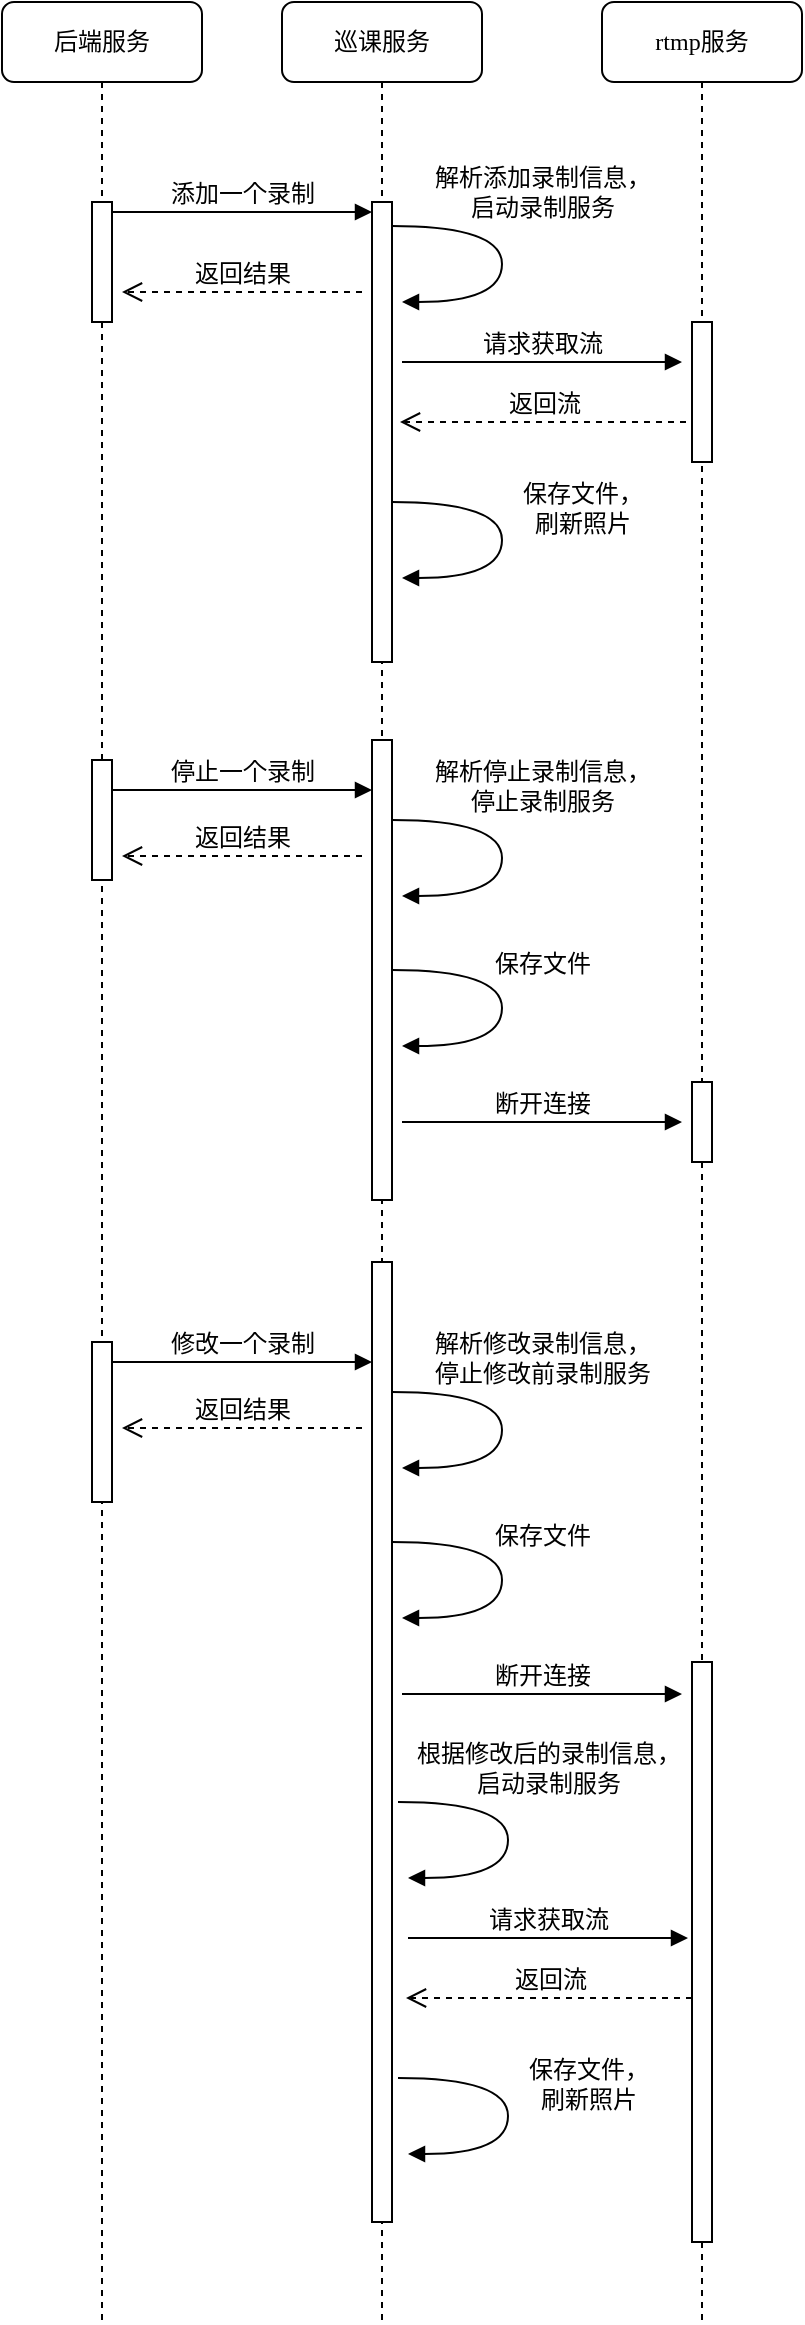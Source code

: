 <mxfile version="10.7.0" type="github"><diagram name="Page-1" id="13e1069c-82ec-6db2-03f1-153e76fe0fe0"><mxGraphModel dx="1634" dy="771" grid="1" gridSize="10" guides="1" tooltips="1" connect="1" arrows="1" fold="1" page="1" pageScale="1" pageWidth="1100" pageHeight="850" background="#ffffff" math="0" shadow="0"><root><mxCell id="0"/><mxCell id="1" parent="0"/><mxCell id="7baba1c4bc27f4b0-2" value="巡课服务" style="shape=umlLifeline;perimeter=lifelinePerimeter;whiteSpace=wrap;html=1;container=1;collapsible=0;recursiveResize=0;outlineConnect=0;rounded=1;shadow=0;comic=0;labelBackgroundColor=none;strokeColor=#000000;strokeWidth=1;fillColor=#FFFFFF;fontFamily=Verdana;fontSize=12;fontColor=#000000;align=center;" parent="1" vertex="1"><mxGeometry x="240" y="80" width="100" height="1160" as="geometry"/></mxCell><mxCell id="7baba1c4bc27f4b0-10" value="" style="html=1;points=[];perimeter=orthogonalPerimeter;rounded=0;shadow=0;comic=0;labelBackgroundColor=none;strokeColor=#000000;strokeWidth=1;fillColor=#FFFFFF;fontFamily=Verdana;fontSize=12;fontColor=#000000;align=center;" parent="7baba1c4bc27f4b0-2" vertex="1"><mxGeometry x="45" y="100" width="10" height="230" as="geometry"/></mxCell><mxCell id="APmuG6kXJHyPIFS81i-d-10" value="" style="html=1;points=[];perimeter=orthogonalPerimeter;rounded=0;shadow=0;comic=0;labelBackgroundColor=none;strokeColor=#000000;strokeWidth=1;fillColor=#FFFFFF;fontFamily=Verdana;fontSize=12;fontColor=#000000;align=center;" vertex="1" parent="7baba1c4bc27f4b0-2"><mxGeometry x="45" y="369" width="10" height="230" as="geometry"/></mxCell><mxCell id="APmuG6kXJHyPIFS81i-d-46" value="" style="html=1;points=[];perimeter=orthogonalPerimeter;" vertex="1" parent="7baba1c4bc27f4b0-2"><mxGeometry x="45" y="630" width="10" height="480" as="geometry"/></mxCell><mxCell id="7baba1c4bc27f4b0-3" value="rtmp服务" style="shape=umlLifeline;perimeter=lifelinePerimeter;whiteSpace=wrap;html=1;container=1;collapsible=0;recursiveResize=0;outlineConnect=0;rounded=1;shadow=0;comic=0;labelBackgroundColor=none;strokeColor=#000000;strokeWidth=1;fillColor=#FFFFFF;fontFamily=Verdana;fontSize=12;fontColor=#000000;align=center;" parent="1" vertex="1"><mxGeometry x="400" y="80" width="100" height="1160" as="geometry"/></mxCell><mxCell id="7baba1c4bc27f4b0-13" value="" style="html=1;points=[];perimeter=orthogonalPerimeter;rounded=0;shadow=0;comic=0;labelBackgroundColor=none;strokeColor=#000000;strokeWidth=1;fillColor=#FFFFFF;fontFamily=Verdana;fontSize=12;fontColor=#000000;align=center;" parent="7baba1c4bc27f4b0-3" vertex="1"><mxGeometry x="45" y="160" width="10" height="70" as="geometry"/></mxCell><mxCell id="APmuG6kXJHyPIFS81i-d-11" value="" style="html=1;points=[];perimeter=orthogonalPerimeter;rounded=0;shadow=0;comic=0;labelBackgroundColor=none;strokeColor=#000000;strokeWidth=1;fillColor=#FFFFFF;fontFamily=Verdana;fontSize=12;fontColor=#000000;align=center;" vertex="1" parent="7baba1c4bc27f4b0-3"><mxGeometry x="45" y="540" width="10" height="40" as="geometry"/></mxCell><mxCell id="APmuG6kXJHyPIFS81i-d-45" value="" style="html=1;points=[];perimeter=orthogonalPerimeter;rounded=0;shadow=0;comic=0;labelBackgroundColor=none;strokeColor=#000000;strokeWidth=1;fillColor=#FFFFFF;fontFamily=Verdana;fontSize=12;fontColor=#000000;align=center;" vertex="1" parent="7baba1c4bc27f4b0-3"><mxGeometry x="45" y="830" width="10" height="290" as="geometry"/></mxCell><mxCell id="7baba1c4bc27f4b0-8" value="后端服务" style="shape=umlLifeline;perimeter=lifelinePerimeter;whiteSpace=wrap;html=1;container=1;collapsible=0;recursiveResize=0;outlineConnect=0;rounded=1;shadow=0;comic=0;labelBackgroundColor=none;strokeColor=#000000;strokeWidth=1;fillColor=#FFFFFF;fontFamily=Verdana;fontSize=12;fontColor=#000000;align=center;" parent="1" vertex="1"><mxGeometry x="100" y="80" width="100" height="1160" as="geometry"/></mxCell><mxCell id="7baba1c4bc27f4b0-9" value="" style="html=1;points=[];perimeter=orthogonalPerimeter;rounded=0;shadow=0;comic=0;labelBackgroundColor=none;strokeColor=#000000;strokeWidth=1;fillColor=#FFFFFF;fontFamily=Verdana;fontSize=12;fontColor=#000000;align=center;" parent="7baba1c4bc27f4b0-8" vertex="1"><mxGeometry x="45" y="100" width="10" height="60" as="geometry"/></mxCell><mxCell id="APmuG6kXJHyPIFS81i-d-6" value="" style="html=1;points=[];perimeter=orthogonalPerimeter;rounded=0;shadow=0;comic=0;labelBackgroundColor=none;strokeColor=#000000;strokeWidth=1;fillColor=#FFFFFF;fontFamily=Verdana;fontSize=12;fontColor=#000000;align=center;" vertex="1" parent="7baba1c4bc27f4b0-8"><mxGeometry x="45" y="379" width="10" height="60" as="geometry"/></mxCell><mxCell id="APmuG6kXJHyPIFS81i-d-44" value="" style="html=1;points=[];perimeter=orthogonalPerimeter;" vertex="1" parent="7baba1c4bc27f4b0-8"><mxGeometry x="45" y="670" width="10" height="80" as="geometry"/></mxCell><mxCell id="7baba1c4bc27f4b0-11" value="添加一个录制" style="html=1;verticalAlign=bottom;endArrow=block;entryX=0;entryY=0;labelBackgroundColor=none;fontFamily=Verdana;fontSize=12;edgeStyle=elbowEdgeStyle;elbow=vertical;" parent="1" edge="1"><mxGeometry relative="1" as="geometry"><mxPoint x="155" y="185" as="sourcePoint"/><mxPoint x="285" y="185" as="targetPoint"/></mxGeometry></mxCell><mxCell id="APmuG6kXJHyPIFS81i-d-1" value="&lt;div&gt;解析添加录制信息，&lt;/div&gt;&lt;div&gt;启动录制服务&lt;br&gt;&lt;/div&gt;" style="html=1;verticalAlign=bottom;endArrow=block;labelBackgroundColor=none;fontFamily=Verdana;fontSize=12;elbow=vertical;edgeStyle=orthogonalEdgeStyle;curved=1;entryX=1;entryY=0.286;entryPerimeter=0;exitX=1.038;exitY=0.345;exitPerimeter=0;" edge="1" parent="1"><mxGeometry x="-0.231" y="20" relative="1" as="geometry"><mxPoint x="295" y="192" as="sourcePoint"/><mxPoint x="300" y="230" as="targetPoint"/><Array as="points"><mxPoint x="350" y="192"/><mxPoint x="350" y="230"/></Array><mxPoint as="offset"/></mxGeometry></mxCell><mxCell id="APmuG6kXJHyPIFS81i-d-2" value="请求获取流" style="html=1;verticalAlign=bottom;endArrow=block;labelBackgroundColor=none;fontFamily=Verdana;fontSize=12;" edge="1" parent="1"><mxGeometry relative="1" as="geometry"><mxPoint x="300" y="260" as="sourcePoint"/><mxPoint x="440" y="260" as="targetPoint"/></mxGeometry></mxCell><mxCell id="APmuG6kXJHyPIFS81i-d-3" value="返回流" style="html=1;verticalAlign=bottom;endArrow=open;dashed=1;endSize=8;labelBackgroundColor=none;fontFamily=Verdana;fontSize=12;" edge="1" parent="1"><mxGeometry relative="1" as="geometry"><mxPoint x="299" y="290" as="targetPoint"/><mxPoint x="442" y="290" as="sourcePoint"/></mxGeometry></mxCell><mxCell id="APmuG6kXJHyPIFS81i-d-4" value="&lt;div&gt;保存文件，&lt;/div&gt;&lt;div&gt;刷新照片&lt;/div&gt;" style="html=1;verticalAlign=bottom;endArrow=block;labelBackgroundColor=none;fontFamily=Verdana;fontSize=12;elbow=vertical;edgeStyle=orthogonalEdgeStyle;curved=1;entryX=1;entryY=0.286;entryPerimeter=0;exitX=1.038;exitY=0.345;exitPerimeter=0;" edge="1" parent="1"><mxGeometry x="0.301" y="-44" relative="1" as="geometry"><mxPoint x="295" y="330" as="sourcePoint"/><mxPoint x="300" y="368" as="targetPoint"/><Array as="points"><mxPoint x="350" y="330"/><mxPoint x="350" y="368"/></Array><mxPoint x="40" y="26" as="offset"/></mxGeometry></mxCell><mxCell id="APmuG6kXJHyPIFS81i-d-7" value="返回结果" style="html=1;verticalAlign=bottom;endArrow=open;dashed=1;endSize=8;labelBackgroundColor=none;fontFamily=Verdana;fontSize=12;" edge="1" parent="1"><mxGeometry relative="1" as="geometry"><mxPoint x="160" y="225" as="targetPoint"/><mxPoint x="280" y="225" as="sourcePoint"/></mxGeometry></mxCell><mxCell id="APmuG6kXJHyPIFS81i-d-8" value="停止一个录制" style="html=1;verticalAlign=bottom;endArrow=block;entryX=0;entryY=0;labelBackgroundColor=none;fontFamily=Verdana;fontSize=12;edgeStyle=elbowEdgeStyle;elbow=vertical;" edge="1" parent="1"><mxGeometry relative="1" as="geometry"><mxPoint x="155" y="474" as="sourcePoint"/><mxPoint x="285" y="474" as="targetPoint"/></mxGeometry></mxCell><mxCell id="APmuG6kXJHyPIFS81i-d-9" value="返回结果" style="html=1;verticalAlign=bottom;endArrow=open;dashed=1;endSize=8;labelBackgroundColor=none;fontFamily=Verdana;fontSize=12;" edge="1" parent="1"><mxGeometry relative="1" as="geometry"><mxPoint x="160" y="507" as="targetPoint"/><mxPoint x="280" y="507" as="sourcePoint"/></mxGeometry></mxCell><mxCell id="APmuG6kXJHyPIFS81i-d-12" value="&lt;div&gt;解析停止录制信息，&lt;/div&gt;&lt;div&gt;停止录制服务&lt;br&gt;&lt;/div&gt;" style="html=1;verticalAlign=bottom;endArrow=block;labelBackgroundColor=none;fontFamily=Verdana;fontSize=12;elbow=vertical;edgeStyle=orthogonalEdgeStyle;curved=1;entryX=1;entryY=0.286;entryPerimeter=0;exitX=1.038;exitY=0.345;exitPerimeter=0;" edge="1" parent="1"><mxGeometry x="-0.231" y="20" relative="1" as="geometry"><mxPoint x="295" y="489" as="sourcePoint"/><mxPoint x="300" y="527" as="targetPoint"/><Array as="points"><mxPoint x="350" y="489"/><mxPoint x="350" y="527"/></Array><mxPoint as="offset"/></mxGeometry></mxCell><mxCell id="APmuG6kXJHyPIFS81i-d-15" value="&lt;div&gt;保存文件&lt;/div&gt;" style="html=1;verticalAlign=bottom;endArrow=block;labelBackgroundColor=none;fontFamily=Verdana;fontSize=12;elbow=vertical;edgeStyle=orthogonalEdgeStyle;curved=1;entryX=1;entryY=0.286;entryPerimeter=0;exitX=1.038;exitY=0.345;exitPerimeter=0;" edge="1" parent="1"><mxGeometry x="-0.231" y="-21" relative="1" as="geometry"><mxPoint x="295" y="564" as="sourcePoint"/><mxPoint x="300" y="602" as="targetPoint"/><Array as="points"><mxPoint x="350" y="564"/><mxPoint x="350" y="602"/></Array><mxPoint x="41" y="6" as="offset"/></mxGeometry></mxCell><mxCell id="APmuG6kXJHyPIFS81i-d-16" value="断开连接" style="html=1;verticalAlign=bottom;endArrow=block;labelBackgroundColor=none;fontFamily=Verdana;fontSize=12;" edge="1" parent="1"><mxGeometry relative="1" as="geometry"><mxPoint x="300" y="640" as="sourcePoint"/><mxPoint x="440" y="640" as="targetPoint"/></mxGeometry></mxCell><mxCell id="APmuG6kXJHyPIFS81i-d-37" value="修改一个录制" style="html=1;verticalAlign=bottom;endArrow=block;entryX=0;entryY=0;labelBackgroundColor=none;fontFamily=Verdana;fontSize=12;edgeStyle=elbowEdgeStyle;elbow=vertical;" edge="1" parent="1"><mxGeometry relative="1" as="geometry"><mxPoint x="155" y="760" as="sourcePoint"/><mxPoint x="285" y="760" as="targetPoint"/></mxGeometry></mxCell><mxCell id="APmuG6kXJHyPIFS81i-d-38" value="返回结果" style="html=1;verticalAlign=bottom;endArrow=open;dashed=1;endSize=8;labelBackgroundColor=none;fontFamily=Verdana;fontSize=12;" edge="1" parent="1"><mxGeometry relative="1" as="geometry"><mxPoint x="160" y="793" as="targetPoint"/><mxPoint x="280" y="793" as="sourcePoint"/></mxGeometry></mxCell><mxCell id="APmuG6kXJHyPIFS81i-d-39" value="&lt;div&gt;解析修改录制信息，&lt;/div&gt;&lt;div&gt;停止修改前录制服务&lt;br&gt;&lt;/div&gt;" style="html=1;verticalAlign=bottom;endArrow=block;labelBackgroundColor=none;fontFamily=Verdana;fontSize=12;elbow=vertical;edgeStyle=orthogonalEdgeStyle;curved=1;entryX=1;entryY=0.286;entryPerimeter=0;exitX=1.038;exitY=0.345;exitPerimeter=0;" edge="1" parent="1"><mxGeometry x="-0.231" y="20" relative="1" as="geometry"><mxPoint x="295" y="775" as="sourcePoint"/><mxPoint x="300" y="813" as="targetPoint"/><Array as="points"><mxPoint x="350" y="775"/><mxPoint x="350" y="813"/></Array><mxPoint as="offset"/></mxGeometry></mxCell><mxCell id="APmuG6kXJHyPIFS81i-d-40" value="&lt;div&gt;保存文件&lt;/div&gt;" style="html=1;verticalAlign=bottom;endArrow=block;labelBackgroundColor=none;fontFamily=Verdana;fontSize=12;elbow=vertical;edgeStyle=orthogonalEdgeStyle;curved=1;entryX=1;entryY=0.286;entryPerimeter=0;exitX=1.038;exitY=0.345;exitPerimeter=0;" edge="1" parent="1"><mxGeometry x="-0.231" y="-21" relative="1" as="geometry"><mxPoint x="295" y="850" as="sourcePoint"/><mxPoint x="300" y="888" as="targetPoint"/><Array as="points"><mxPoint x="350" y="850"/><mxPoint x="350" y="888"/></Array><mxPoint x="41" y="6" as="offset"/></mxGeometry></mxCell><mxCell id="APmuG6kXJHyPIFS81i-d-41" value="断开连接" style="html=1;verticalAlign=bottom;endArrow=block;labelBackgroundColor=none;fontFamily=Verdana;fontSize=12;" edge="1" parent="1"><mxGeometry relative="1" as="geometry"><mxPoint x="300" y="926" as="sourcePoint"/><mxPoint x="440" y="926" as="targetPoint"/></mxGeometry></mxCell><mxCell id="APmuG6kXJHyPIFS81i-d-47" value="&lt;div&gt;根据修改后的录制信息，&lt;/div&gt;&lt;div&gt;启动录制服务&lt;br&gt;&lt;/div&gt;" style="html=1;verticalAlign=bottom;endArrow=block;labelBackgroundColor=none;fontFamily=Verdana;fontSize=12;elbow=vertical;edgeStyle=orthogonalEdgeStyle;curved=1;entryX=1;entryY=0.286;entryPerimeter=0;exitX=1.038;exitY=0.345;exitPerimeter=0;" edge="1" parent="1"><mxGeometry x="-0.231" y="20" relative="1" as="geometry"><mxPoint x="298" y="980" as="sourcePoint"/><mxPoint x="303" y="1018" as="targetPoint"/><Array as="points"><mxPoint x="353" y="980"/><mxPoint x="353" y="1018"/></Array><mxPoint as="offset"/></mxGeometry></mxCell><mxCell id="APmuG6kXJHyPIFS81i-d-48" value="请求获取流" style="html=1;verticalAlign=bottom;endArrow=block;labelBackgroundColor=none;fontFamily=Verdana;fontSize=12;" edge="1" parent="1"><mxGeometry relative="1" as="geometry"><mxPoint x="303" y="1048" as="sourcePoint"/><mxPoint x="443" y="1048" as="targetPoint"/></mxGeometry></mxCell><mxCell id="APmuG6kXJHyPIFS81i-d-49" value="返回流" style="html=1;verticalAlign=bottom;endArrow=open;dashed=1;endSize=8;labelBackgroundColor=none;fontFamily=Verdana;fontSize=12;" edge="1" parent="1"><mxGeometry relative="1" as="geometry"><mxPoint x="302" y="1078" as="targetPoint"/><mxPoint x="445" y="1078" as="sourcePoint"/></mxGeometry></mxCell><mxCell id="APmuG6kXJHyPIFS81i-d-50" value="&lt;div&gt;保存文件，&lt;/div&gt;&lt;div&gt;刷新照片&lt;/div&gt;" style="html=1;verticalAlign=bottom;endArrow=block;labelBackgroundColor=none;fontFamily=Verdana;fontSize=12;elbow=vertical;edgeStyle=orthogonalEdgeStyle;curved=1;entryX=1;entryY=0.286;entryPerimeter=0;exitX=1.038;exitY=0.345;exitPerimeter=0;" edge="1" parent="1"><mxGeometry x="0.301" y="-44" relative="1" as="geometry"><mxPoint x="298" y="1118" as="sourcePoint"/><mxPoint x="303" y="1156" as="targetPoint"/><Array as="points"><mxPoint x="353" y="1118"/><mxPoint x="353" y="1156"/></Array><mxPoint x="40" y="26" as="offset"/></mxGeometry></mxCell></root></mxGraphModel></diagram></mxfile>